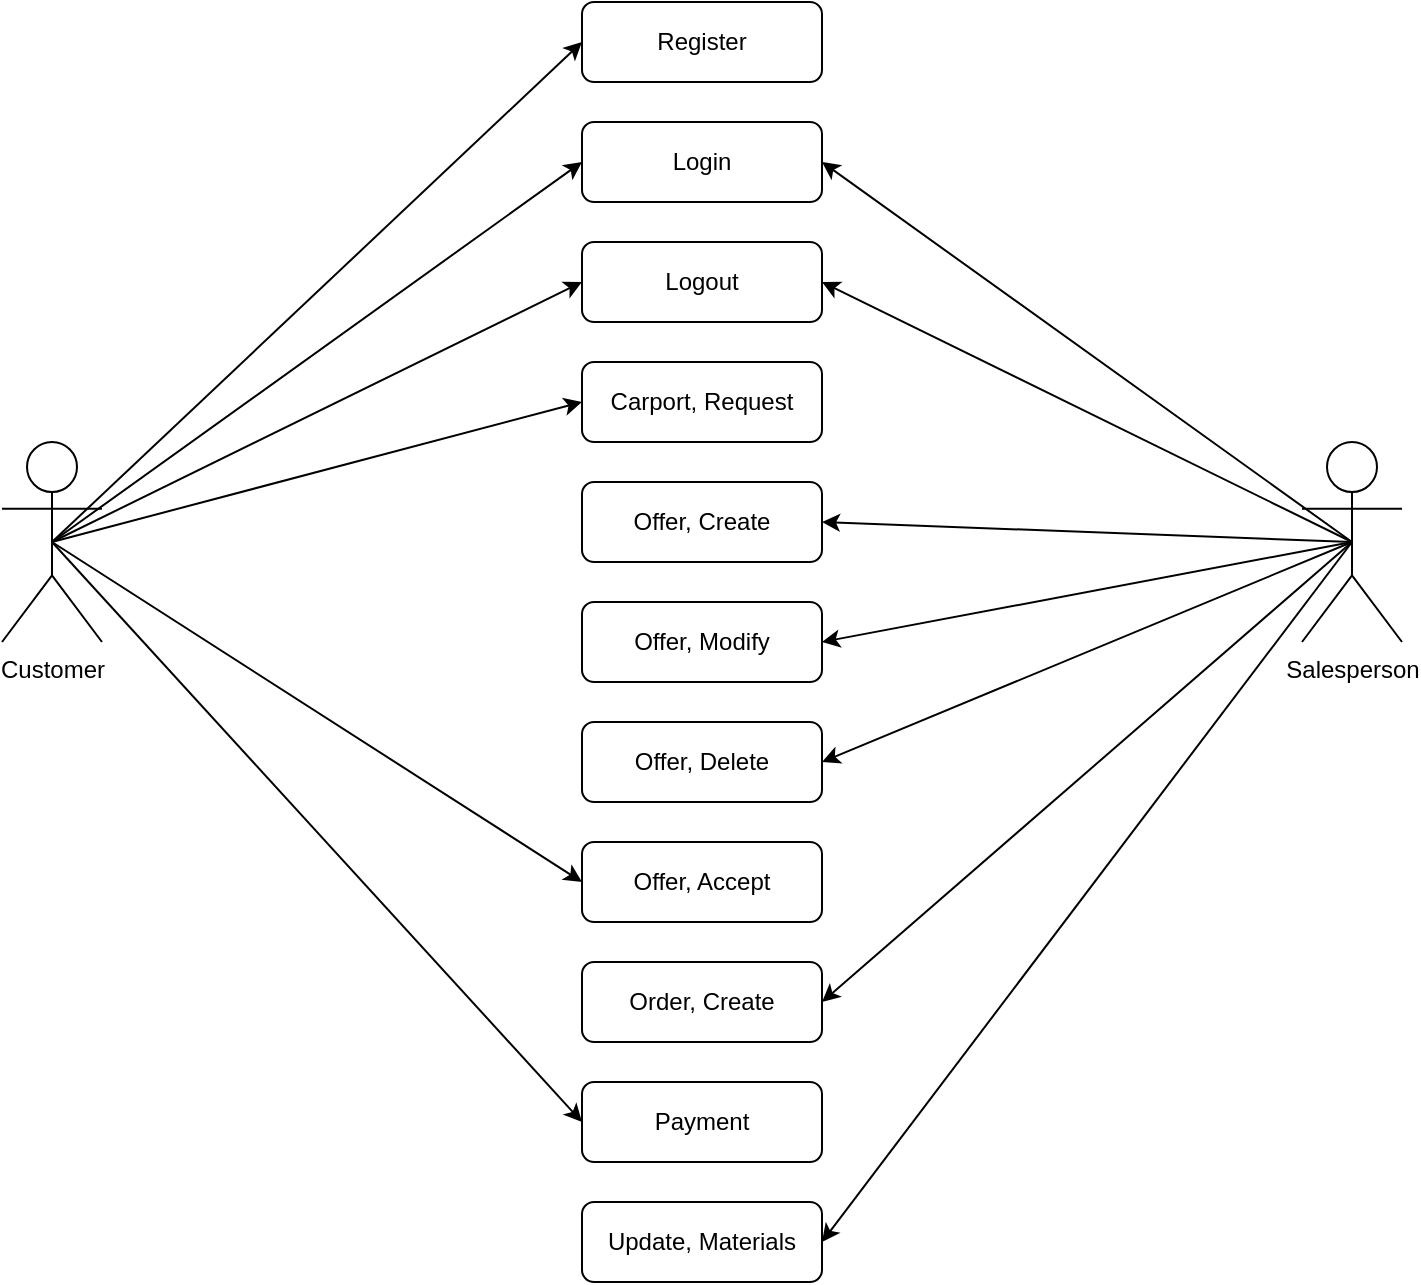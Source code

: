 <mxfile version="14.4.3" type="device"><diagram name="Page-1" id="b520641d-4fe3-3701-9064-5fc419738815"><mxGraphModel dx="1038" dy="607" grid="1" gridSize="10" guides="1" tooltips="1" connect="1" arrows="1" fold="1" page="1" pageScale="1" pageWidth="1100" pageHeight="850" background="#ffffff" math="0" shadow="0"><root><mxCell id="0"/><mxCell id="1" parent="0"/><mxCell id="qU9HK_mI-kxVcKjkP3bH-1" value="Register" style="rounded=1;whiteSpace=wrap;html=1;" parent="1" vertex="1"><mxGeometry x="440" y="80" width="120" height="40" as="geometry"/></mxCell><mxCell id="qU9HK_mI-kxVcKjkP3bH-6" value="Login" style="rounded=1;whiteSpace=wrap;html=1;" parent="1" vertex="1"><mxGeometry x="440" y="140" width="120" height="40" as="geometry"/></mxCell><mxCell id="qU9HK_mI-kxVcKjkP3bH-7" value="Logout" style="rounded=1;whiteSpace=wrap;html=1;" parent="1" vertex="1"><mxGeometry x="440" y="200" width="120" height="40" as="geometry"/></mxCell><mxCell id="qU9HK_mI-kxVcKjkP3bH-8" value="Carport, Request" style="rounded=1;whiteSpace=wrap;html=1;" parent="1" vertex="1"><mxGeometry x="440" y="260" width="120" height="40" as="geometry"/></mxCell><mxCell id="qU9HK_mI-kxVcKjkP3bH-9" value="Offer, Create" style="rounded=1;whiteSpace=wrap;html=1;" parent="1" vertex="1"><mxGeometry x="440" y="320" width="120" height="40" as="geometry"/></mxCell><mxCell id="qU9HK_mI-kxVcKjkP3bH-10" value="Offer, Modify" style="rounded=1;whiteSpace=wrap;html=1;" parent="1" vertex="1"><mxGeometry x="440" y="380" width="120" height="40" as="geometry"/></mxCell><mxCell id="qU9HK_mI-kxVcKjkP3bH-11" value="Offer, Delete" style="rounded=1;whiteSpace=wrap;html=1;" parent="1" vertex="1"><mxGeometry x="440" y="440" width="120" height="40" as="geometry"/></mxCell><mxCell id="qU9HK_mI-kxVcKjkP3bH-13" value="Offer, Accept" style="rounded=1;whiteSpace=wrap;html=1;" parent="1" vertex="1"><mxGeometry x="440" y="500" width="120" height="40" as="geometry"/></mxCell><mxCell id="qU9HK_mI-kxVcKjkP3bH-14" value="Order, Create" style="rounded=1;whiteSpace=wrap;html=1;" parent="1" vertex="1"><mxGeometry x="440" y="560" width="120" height="40" as="geometry"/></mxCell><mxCell id="qU9HK_mI-kxVcKjkP3bH-17" value="Payment" style="rounded=1;whiteSpace=wrap;html=1;" parent="1" vertex="1"><mxGeometry x="440" y="620" width="120" height="40" as="geometry"/></mxCell><mxCell id="qU9HK_mI-kxVcKjkP3bH-22" style="rounded=0;orthogonalLoop=1;jettySize=auto;html=1;exitX=0.5;exitY=0.5;exitDx=0;exitDy=0;exitPerimeter=0;entryX=0;entryY=0.5;entryDx=0;entryDy=0;" parent="1" source="qU9HK_mI-kxVcKjkP3bH-19" target="qU9HK_mI-kxVcKjkP3bH-1" edge="1"><mxGeometry relative="1" as="geometry"/></mxCell><mxCell id="qU9HK_mI-kxVcKjkP3bH-23" style="rounded=0;orthogonalLoop=1;jettySize=auto;html=1;exitX=0.5;exitY=0.5;exitDx=0;exitDy=0;exitPerimeter=0;entryX=0;entryY=0.5;entryDx=0;entryDy=0;" parent="1" source="qU9HK_mI-kxVcKjkP3bH-19" target="qU9HK_mI-kxVcKjkP3bH-6" edge="1"><mxGeometry relative="1" as="geometry"/></mxCell><mxCell id="qU9HK_mI-kxVcKjkP3bH-24" style="edgeStyle=none;rounded=0;orthogonalLoop=1;jettySize=auto;html=1;exitX=0.5;exitY=0.5;exitDx=0;exitDy=0;exitPerimeter=0;entryX=0;entryY=0.5;entryDx=0;entryDy=0;" parent="1" source="qU9HK_mI-kxVcKjkP3bH-19" target="qU9HK_mI-kxVcKjkP3bH-7" edge="1"><mxGeometry relative="1" as="geometry"/></mxCell><mxCell id="qU9HK_mI-kxVcKjkP3bH-25" style="edgeStyle=none;rounded=0;orthogonalLoop=1;jettySize=auto;html=1;exitX=0.5;exitY=0.5;exitDx=0;exitDy=0;exitPerimeter=0;entryX=0;entryY=0.5;entryDx=0;entryDy=0;" parent="1" source="qU9HK_mI-kxVcKjkP3bH-19" target="qU9HK_mI-kxVcKjkP3bH-8" edge="1"><mxGeometry relative="1" as="geometry"/></mxCell><mxCell id="qU9HK_mI-kxVcKjkP3bH-27" style="edgeStyle=none;rounded=0;orthogonalLoop=1;jettySize=auto;html=1;exitX=0.5;exitY=0.5;exitDx=0;exitDy=0;exitPerimeter=0;entryX=0;entryY=0.5;entryDx=0;entryDy=0;" parent="1" source="qU9HK_mI-kxVcKjkP3bH-19" target="qU9HK_mI-kxVcKjkP3bH-13" edge="1"><mxGeometry relative="1" as="geometry"/></mxCell><mxCell id="qU9HK_mI-kxVcKjkP3bH-28" style="edgeStyle=none;rounded=0;orthogonalLoop=1;jettySize=auto;html=1;exitX=0.5;exitY=0.5;exitDx=0;exitDy=0;exitPerimeter=0;entryX=0;entryY=0.5;entryDx=0;entryDy=0;" parent="1" source="qU9HK_mI-kxVcKjkP3bH-19" target="qU9HK_mI-kxVcKjkP3bH-17" edge="1"><mxGeometry relative="1" as="geometry"/></mxCell><mxCell id="qU9HK_mI-kxVcKjkP3bH-32" style="edgeStyle=none;rounded=0;orthogonalLoop=1;jettySize=auto;html=1;exitX=0.5;exitY=0.5;exitDx=0;exitDy=0;exitPerimeter=0;entryX=1;entryY=0.5;entryDx=0;entryDy=0;" parent="1" source="qU9HK_mI-kxVcKjkP3bH-20" target="qU9HK_mI-kxVcKjkP3bH-6" edge="1"><mxGeometry relative="1" as="geometry"/></mxCell><mxCell id="qU9HK_mI-kxVcKjkP3bH-33" style="edgeStyle=none;rounded=0;orthogonalLoop=1;jettySize=auto;html=1;exitX=0.5;exitY=0.5;exitDx=0;exitDy=0;exitPerimeter=0;entryX=1;entryY=0.5;entryDx=0;entryDy=0;" parent="1" source="qU9HK_mI-kxVcKjkP3bH-20" target="qU9HK_mI-kxVcKjkP3bH-7" edge="1"><mxGeometry relative="1" as="geometry"/></mxCell><mxCell id="qU9HK_mI-kxVcKjkP3bH-34" style="edgeStyle=none;rounded=0;orthogonalLoop=1;jettySize=auto;html=1;exitX=0.5;exitY=0.5;exitDx=0;exitDy=0;exitPerimeter=0;entryX=1;entryY=0.5;entryDx=0;entryDy=0;" parent="1" source="qU9HK_mI-kxVcKjkP3bH-20" target="qU9HK_mI-kxVcKjkP3bH-10" edge="1"><mxGeometry relative="1" as="geometry"/></mxCell><mxCell id="qU9HK_mI-kxVcKjkP3bH-35" style="edgeStyle=none;rounded=0;orthogonalLoop=1;jettySize=auto;html=1;exitX=0.5;exitY=0.5;exitDx=0;exitDy=0;exitPerimeter=0;entryX=1;entryY=0.5;entryDx=0;entryDy=0;" parent="1" source="qU9HK_mI-kxVcKjkP3bH-20" target="qU9HK_mI-kxVcKjkP3bH-11" edge="1"><mxGeometry relative="1" as="geometry"/></mxCell><mxCell id="qU9HK_mI-kxVcKjkP3bH-36" style="edgeStyle=none;rounded=0;orthogonalLoop=1;jettySize=auto;html=1;exitX=0.5;exitY=0.5;exitDx=0;exitDy=0;exitPerimeter=0;entryX=1;entryY=0.5;entryDx=0;entryDy=0;" parent="1" source="qU9HK_mI-kxVcKjkP3bH-20" target="qU9HK_mI-kxVcKjkP3bH-14" edge="1"><mxGeometry relative="1" as="geometry"/></mxCell><mxCell id="qU9HK_mI-kxVcKjkP3bH-37" style="edgeStyle=none;rounded=0;orthogonalLoop=1;jettySize=auto;html=1;exitX=0.5;exitY=0.5;exitDx=0;exitDy=0;exitPerimeter=0;entryX=1;entryY=0.5;entryDx=0;entryDy=0;" parent="1" source="qU9HK_mI-kxVcKjkP3bH-20" target="qU9HK_mI-kxVcKjkP3bH-9" edge="1"><mxGeometry relative="1" as="geometry"/></mxCell><mxCell id="D7hNoPKkwgox2KarGmh0-4" style="rounded=0;orthogonalLoop=1;jettySize=auto;html=1;exitX=0.5;exitY=0.5;exitDx=0;exitDy=0;exitPerimeter=0;entryX=1;entryY=0.5;entryDx=0;entryDy=0;" edge="1" parent="1" source="qU9HK_mI-kxVcKjkP3bH-20" target="D7hNoPKkwgox2KarGmh0-1"><mxGeometry relative="1" as="geometry"/></mxCell><mxCell id="D7hNoPKkwgox2KarGmh0-1" value="Update, Materials" style="rounded=1;whiteSpace=wrap;html=1;" vertex="1" parent="1"><mxGeometry x="440" y="680" width="120" height="40" as="geometry"/></mxCell><mxCell id="qU9HK_mI-kxVcKjkP3bH-20" value="Salesperson" style="shape=umlActor;verticalLabelPosition=bottom;verticalAlign=top;html=1;outlineConnect=0;" parent="1" vertex="1"><mxGeometry x="800" y="300" width="50" height="100" as="geometry"/></mxCell><mxCell id="qU9HK_mI-kxVcKjkP3bH-19" value="Customer" style="shape=umlActor;verticalLabelPosition=bottom;verticalAlign=top;html=1;outlineConnect=0;" parent="1" vertex="1"><mxGeometry x="150" y="300" width="50" height="100" as="geometry"/></mxCell></root></mxGraphModel></diagram></mxfile>